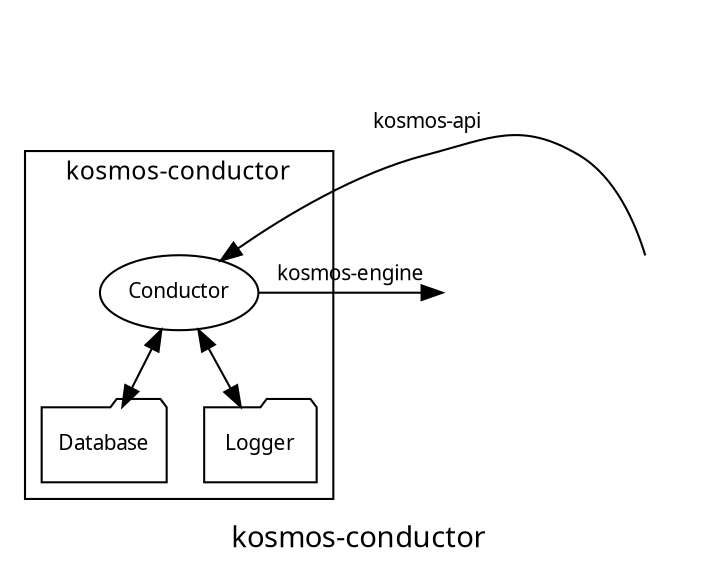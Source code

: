 digraph "Kosmos"{
    rankdir=TB
    node [ fontname="sans-serif"fontsize=10 ];
    edge [ fontname="sans-serif"fontsize=10 ];
    label="kosmos-conductor";
    overlap="ortho";
    fontname="sans-serif"
    newrank=true

    subgraph cluster_conductor_service {
        fontname="sans-serif"
        label="kosmos-conductor";
        fontsize=12

        Conductor[label="Conductor"];
        Database[label="Database", shape="folder"];
        Logger[label="Logger", shape="folder"];
    }

    { rank=same; "Conductor" "Engine" "WSGI" }

    WSGI [style="invisible"]
    Engine [style="invisible"]

    WSGI -> Conductor [label="kosmos-api"];

    Conductor -> Database [dir="both"];
    Conductor -> Logger [dir="both"];

    Conductor -> Engine [label="kosmos-engine"];



}